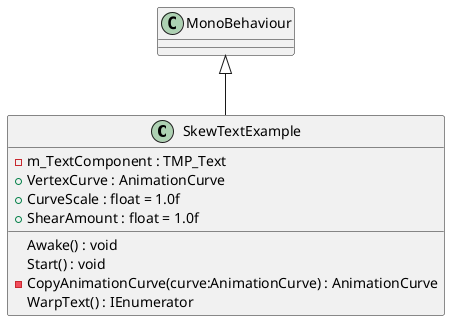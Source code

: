 @startuml
class SkewTextExample {
    - m_TextComponent : TMP_Text
    + VertexCurve : AnimationCurve
    + CurveScale : float = 1.0f
    + ShearAmount : float = 1.0f
    Awake() : void
    Start() : void
    - CopyAnimationCurve(curve:AnimationCurve) : AnimationCurve
    WarpText() : IEnumerator
}
MonoBehaviour <|-- SkewTextExample
@enduml
